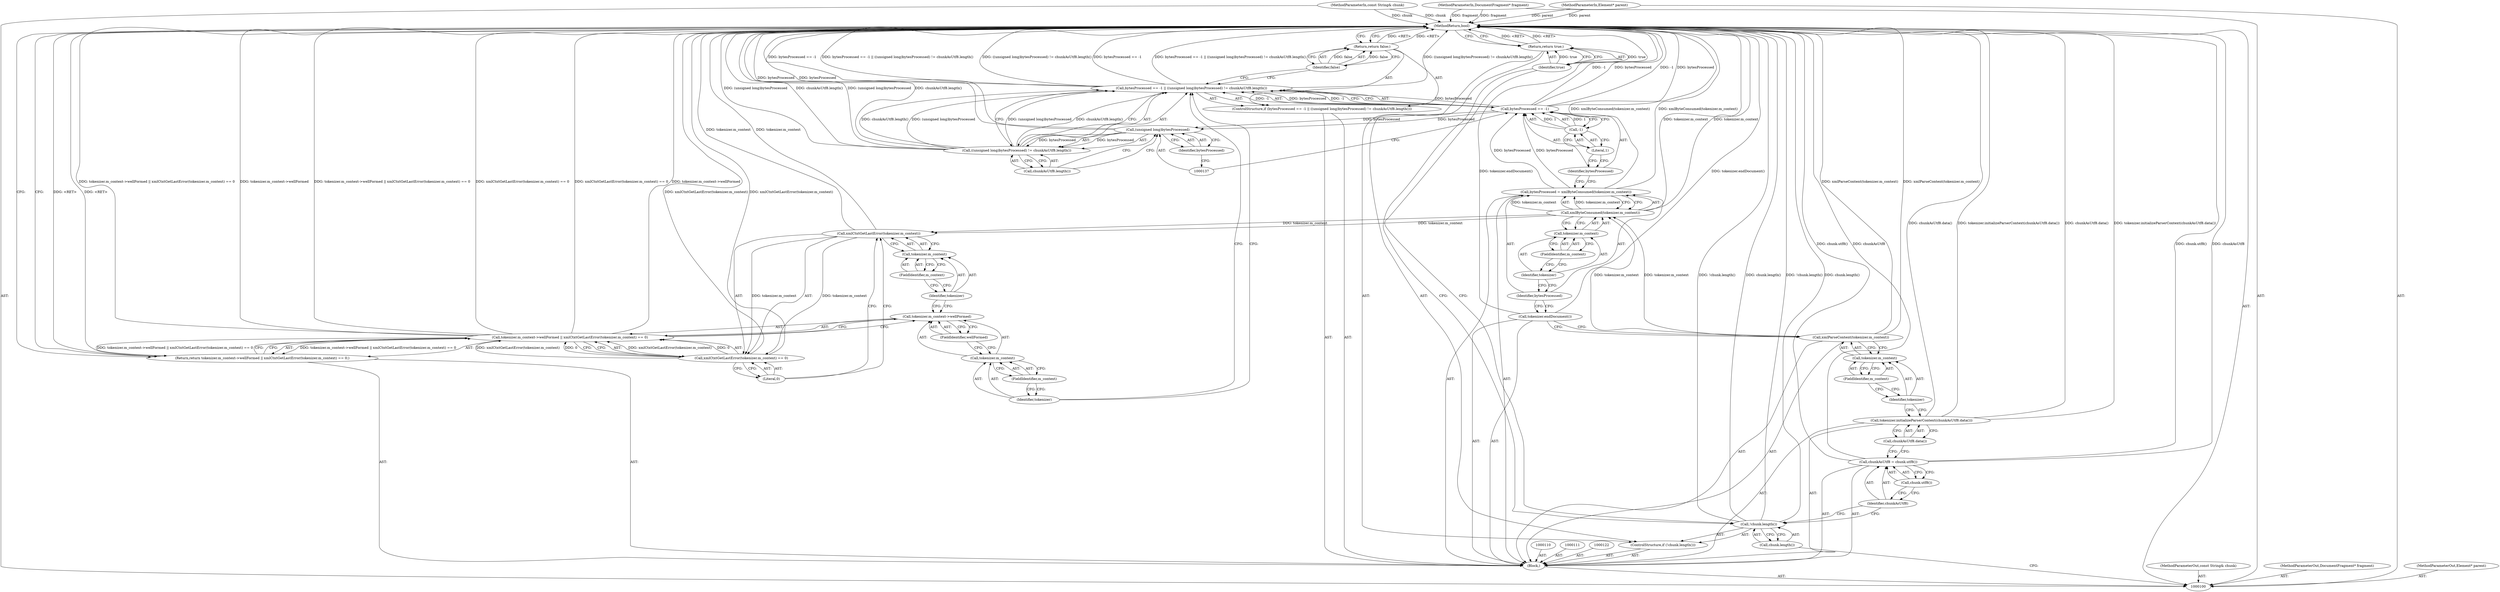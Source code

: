 digraph "0_Chrome_a1ce1b69e269a7e61ea0bf0691b90be0cbe9b4c5" {
"1000155" [label="(MethodReturn,bool)"];
"1000101" [label="(MethodParameterIn,const String& chunk)"];
"1000241" [label="(MethodParameterOut,const String& chunk)"];
"1000102" [label="(MethodParameterIn,DocumentFragment* fragment)"];
"1000242" [label="(MethodParameterOut,DocumentFragment* fragment)"];
"1000103" [label="(MethodParameterIn,Element* parent)"];
"1000243" [label="(MethodParameterOut,Element* parent)"];
"1000118" [label="(Call,tokenizer.m_context)"];
"1000119" [label="(Identifier,tokenizer)"];
"1000120" [label="(FieldIdentifier,m_context)"];
"1000117" [label="(Call,xmlParseContent(tokenizer.m_context))"];
"1000121" [label="(Call,tokenizer.endDocument())"];
"1000123" [label="(Call,bytesProcessed = xmlByteConsumed(tokenizer.m_context))"];
"1000124" [label="(Identifier,bytesProcessed)"];
"1000125" [label="(Call,xmlByteConsumed(tokenizer.m_context))"];
"1000126" [label="(Call,tokenizer.m_context)"];
"1000127" [label="(Identifier,tokenizer)"];
"1000128" [label="(FieldIdentifier,m_context)"];
"1000133" [label="(Call,-1)"];
"1000134" [label="(Literal,1)"];
"1000135" [label="(Call,((unsigned long)bytesProcessed) != chunkAsUtf8.length())"];
"1000136" [label="(Call,(unsigned long)bytesProcessed)"];
"1000129" [label="(ControlStructure,if (bytesProcessed == -1 || ((unsigned long)bytesProcessed) != chunkAsUtf8.length()))"];
"1000138" [label="(Identifier,bytesProcessed)"];
"1000139" [label="(Call,chunkAsUtf8.length())"];
"1000130" [label="(Call,bytesProcessed == -1 || ((unsigned long)bytesProcessed) != chunkAsUtf8.length())"];
"1000131" [label="(Call,bytesProcessed == -1)"];
"1000132" [label="(Identifier,bytesProcessed)"];
"1000141" [label="(Identifier,false)"];
"1000140" [label="(Return,return false;)"];
"1000143" [label="(Call,tokenizer.m_context->wellFormed || xmlCtxtGetLastError(tokenizer.m_context) == 0)"];
"1000144" [label="(Call,tokenizer.m_context->wellFormed)"];
"1000145" [label="(Call,tokenizer.m_context)"];
"1000146" [label="(Identifier,tokenizer)"];
"1000147" [label="(FieldIdentifier,m_context)"];
"1000148" [label="(FieldIdentifier,wellFormed)"];
"1000142" [label="(Return,return tokenizer.m_context->wellFormed || xmlCtxtGetLastError(tokenizer.m_context) == 0;)"];
"1000149" [label="(Call,xmlCtxtGetLastError(tokenizer.m_context) == 0)"];
"1000150" [label="(Call,xmlCtxtGetLastError(tokenizer.m_context))"];
"1000151" [label="(Call,tokenizer.m_context)"];
"1000152" [label="(Identifier,tokenizer)"];
"1000153" [label="(FieldIdentifier,m_context)"];
"1000154" [label="(Literal,0)"];
"1000104" [label="(Block,)"];
"1000105" [label="(ControlStructure,if (!chunk.length()))"];
"1000106" [label="(Call,!chunk.length())"];
"1000107" [label="(Call,chunk.length())"];
"1000109" [label="(Identifier,true)"];
"1000108" [label="(Return,return true;)"];
"1000112" [label="(Call,chunkAsUtf8 = chunk.utf8())"];
"1000113" [label="(Identifier,chunkAsUtf8)"];
"1000114" [label="(Call,chunk.utf8())"];
"1000116" [label="(Call,chunkAsUtf8.data())"];
"1000115" [label="(Call,tokenizer.initializeParserContext(chunkAsUtf8.data()))"];
"1000155" -> "1000100"  [label="AST: "];
"1000155" -> "1000108"  [label="CFG: "];
"1000155" -> "1000140"  [label="CFG: "];
"1000155" -> "1000142"  [label="CFG: "];
"1000142" -> "1000155"  [label="DDG: <RET>"];
"1000108" -> "1000155"  [label="DDG: <RET>"];
"1000117" -> "1000155"  [label="DDG: xmlParseContent(tokenizer.m_context)"];
"1000123" -> "1000155"  [label="DDG: xmlByteConsumed(tokenizer.m_context)"];
"1000112" -> "1000155"  [label="DDG: chunk.utf8()"];
"1000112" -> "1000155"  [label="DDG: chunkAsUtf8"];
"1000143" -> "1000155"  [label="DDG: xmlCtxtGetLastError(tokenizer.m_context) == 0"];
"1000143" -> "1000155"  [label="DDG: tokenizer.m_context->wellFormed"];
"1000143" -> "1000155"  [label="DDG: tokenizer.m_context->wellFormed || xmlCtxtGetLastError(tokenizer.m_context) == 0"];
"1000149" -> "1000155"  [label="DDG: xmlCtxtGetLastError(tokenizer.m_context)"];
"1000136" -> "1000155"  [label="DDG: bytesProcessed"];
"1000115" -> "1000155"  [label="DDG: chunkAsUtf8.data()"];
"1000115" -> "1000155"  [label="DDG: tokenizer.initializeParserContext(chunkAsUtf8.data())"];
"1000106" -> "1000155"  [label="DDG: !chunk.length()"];
"1000106" -> "1000155"  [label="DDG: chunk.length()"];
"1000130" -> "1000155"  [label="DDG: bytesProcessed == -1"];
"1000130" -> "1000155"  [label="DDG: bytesProcessed == -1 || ((unsigned long)bytesProcessed) != chunkAsUtf8.length()"];
"1000130" -> "1000155"  [label="DDG: ((unsigned long)bytesProcessed) != chunkAsUtf8.length()"];
"1000125" -> "1000155"  [label="DDG: tokenizer.m_context"];
"1000150" -> "1000155"  [label="DDG: tokenizer.m_context"];
"1000131" -> "1000155"  [label="DDG: bytesProcessed"];
"1000131" -> "1000155"  [label="DDG: -1"];
"1000135" -> "1000155"  [label="DDG: chunkAsUtf8.length()"];
"1000135" -> "1000155"  [label="DDG: (unsigned long)bytesProcessed"];
"1000103" -> "1000155"  [label="DDG: parent"];
"1000121" -> "1000155"  [label="DDG: tokenizer.endDocument()"];
"1000102" -> "1000155"  [label="DDG: fragment"];
"1000101" -> "1000155"  [label="DDG: chunk"];
"1000140" -> "1000155"  [label="DDG: <RET>"];
"1000101" -> "1000100"  [label="AST: "];
"1000101" -> "1000155"  [label="DDG: chunk"];
"1000241" -> "1000100"  [label="AST: "];
"1000102" -> "1000100"  [label="AST: "];
"1000102" -> "1000155"  [label="DDG: fragment"];
"1000242" -> "1000100"  [label="AST: "];
"1000103" -> "1000100"  [label="AST: "];
"1000103" -> "1000155"  [label="DDG: parent"];
"1000243" -> "1000100"  [label="AST: "];
"1000118" -> "1000117"  [label="AST: "];
"1000118" -> "1000120"  [label="CFG: "];
"1000119" -> "1000118"  [label="AST: "];
"1000120" -> "1000118"  [label="AST: "];
"1000117" -> "1000118"  [label="CFG: "];
"1000119" -> "1000118"  [label="AST: "];
"1000119" -> "1000115"  [label="CFG: "];
"1000120" -> "1000119"  [label="CFG: "];
"1000120" -> "1000118"  [label="AST: "];
"1000120" -> "1000119"  [label="CFG: "];
"1000118" -> "1000120"  [label="CFG: "];
"1000117" -> "1000104"  [label="AST: "];
"1000117" -> "1000118"  [label="CFG: "];
"1000118" -> "1000117"  [label="AST: "];
"1000121" -> "1000117"  [label="CFG: "];
"1000117" -> "1000155"  [label="DDG: xmlParseContent(tokenizer.m_context)"];
"1000117" -> "1000125"  [label="DDG: tokenizer.m_context"];
"1000121" -> "1000104"  [label="AST: "];
"1000121" -> "1000117"  [label="CFG: "];
"1000124" -> "1000121"  [label="CFG: "];
"1000121" -> "1000155"  [label="DDG: tokenizer.endDocument()"];
"1000123" -> "1000104"  [label="AST: "];
"1000123" -> "1000125"  [label="CFG: "];
"1000124" -> "1000123"  [label="AST: "];
"1000125" -> "1000123"  [label="AST: "];
"1000132" -> "1000123"  [label="CFG: "];
"1000123" -> "1000155"  [label="DDG: xmlByteConsumed(tokenizer.m_context)"];
"1000125" -> "1000123"  [label="DDG: tokenizer.m_context"];
"1000123" -> "1000131"  [label="DDG: bytesProcessed"];
"1000124" -> "1000123"  [label="AST: "];
"1000124" -> "1000121"  [label="CFG: "];
"1000127" -> "1000124"  [label="CFG: "];
"1000125" -> "1000123"  [label="AST: "];
"1000125" -> "1000126"  [label="CFG: "];
"1000126" -> "1000125"  [label="AST: "];
"1000123" -> "1000125"  [label="CFG: "];
"1000125" -> "1000155"  [label="DDG: tokenizer.m_context"];
"1000125" -> "1000123"  [label="DDG: tokenizer.m_context"];
"1000117" -> "1000125"  [label="DDG: tokenizer.m_context"];
"1000125" -> "1000150"  [label="DDG: tokenizer.m_context"];
"1000126" -> "1000125"  [label="AST: "];
"1000126" -> "1000128"  [label="CFG: "];
"1000127" -> "1000126"  [label="AST: "];
"1000128" -> "1000126"  [label="AST: "];
"1000125" -> "1000126"  [label="CFG: "];
"1000127" -> "1000126"  [label="AST: "];
"1000127" -> "1000124"  [label="CFG: "];
"1000128" -> "1000127"  [label="CFG: "];
"1000128" -> "1000126"  [label="AST: "];
"1000128" -> "1000127"  [label="CFG: "];
"1000126" -> "1000128"  [label="CFG: "];
"1000133" -> "1000131"  [label="AST: "];
"1000133" -> "1000134"  [label="CFG: "];
"1000134" -> "1000133"  [label="AST: "];
"1000131" -> "1000133"  [label="CFG: "];
"1000133" -> "1000131"  [label="DDG: 1"];
"1000134" -> "1000133"  [label="AST: "];
"1000134" -> "1000132"  [label="CFG: "];
"1000133" -> "1000134"  [label="CFG: "];
"1000135" -> "1000130"  [label="AST: "];
"1000135" -> "1000139"  [label="CFG: "];
"1000136" -> "1000135"  [label="AST: "];
"1000139" -> "1000135"  [label="AST: "];
"1000130" -> "1000135"  [label="CFG: "];
"1000135" -> "1000155"  [label="DDG: chunkAsUtf8.length()"];
"1000135" -> "1000155"  [label="DDG: (unsigned long)bytesProcessed"];
"1000135" -> "1000130"  [label="DDG: (unsigned long)bytesProcessed"];
"1000135" -> "1000130"  [label="DDG: chunkAsUtf8.length()"];
"1000136" -> "1000135"  [label="DDG: bytesProcessed"];
"1000136" -> "1000135"  [label="AST: "];
"1000136" -> "1000138"  [label="CFG: "];
"1000137" -> "1000136"  [label="AST: "];
"1000138" -> "1000136"  [label="AST: "];
"1000139" -> "1000136"  [label="CFG: "];
"1000136" -> "1000155"  [label="DDG: bytesProcessed"];
"1000136" -> "1000135"  [label="DDG: bytesProcessed"];
"1000131" -> "1000136"  [label="DDG: bytesProcessed"];
"1000129" -> "1000104"  [label="AST: "];
"1000130" -> "1000129"  [label="AST: "];
"1000140" -> "1000129"  [label="AST: "];
"1000138" -> "1000136"  [label="AST: "];
"1000138" -> "1000137"  [label="CFG: "];
"1000136" -> "1000138"  [label="CFG: "];
"1000139" -> "1000135"  [label="AST: "];
"1000139" -> "1000136"  [label="CFG: "];
"1000135" -> "1000139"  [label="CFG: "];
"1000130" -> "1000129"  [label="AST: "];
"1000130" -> "1000131"  [label="CFG: "];
"1000130" -> "1000135"  [label="CFG: "];
"1000131" -> "1000130"  [label="AST: "];
"1000135" -> "1000130"  [label="AST: "];
"1000141" -> "1000130"  [label="CFG: "];
"1000146" -> "1000130"  [label="CFG: "];
"1000130" -> "1000155"  [label="DDG: bytesProcessed == -1"];
"1000130" -> "1000155"  [label="DDG: bytesProcessed == -1 || ((unsigned long)bytesProcessed) != chunkAsUtf8.length()"];
"1000130" -> "1000155"  [label="DDG: ((unsigned long)bytesProcessed) != chunkAsUtf8.length()"];
"1000131" -> "1000130"  [label="DDG: bytesProcessed"];
"1000131" -> "1000130"  [label="DDG: -1"];
"1000135" -> "1000130"  [label="DDG: (unsigned long)bytesProcessed"];
"1000135" -> "1000130"  [label="DDG: chunkAsUtf8.length()"];
"1000131" -> "1000130"  [label="AST: "];
"1000131" -> "1000133"  [label="CFG: "];
"1000132" -> "1000131"  [label="AST: "];
"1000133" -> "1000131"  [label="AST: "];
"1000137" -> "1000131"  [label="CFG: "];
"1000130" -> "1000131"  [label="CFG: "];
"1000131" -> "1000155"  [label="DDG: bytesProcessed"];
"1000131" -> "1000155"  [label="DDG: -1"];
"1000131" -> "1000130"  [label="DDG: bytesProcessed"];
"1000131" -> "1000130"  [label="DDG: -1"];
"1000123" -> "1000131"  [label="DDG: bytesProcessed"];
"1000133" -> "1000131"  [label="DDG: 1"];
"1000131" -> "1000136"  [label="DDG: bytesProcessed"];
"1000132" -> "1000131"  [label="AST: "];
"1000132" -> "1000123"  [label="CFG: "];
"1000134" -> "1000132"  [label="CFG: "];
"1000141" -> "1000140"  [label="AST: "];
"1000141" -> "1000130"  [label="CFG: "];
"1000140" -> "1000141"  [label="CFG: "];
"1000141" -> "1000140"  [label="DDG: false"];
"1000140" -> "1000129"  [label="AST: "];
"1000140" -> "1000141"  [label="CFG: "];
"1000141" -> "1000140"  [label="AST: "];
"1000155" -> "1000140"  [label="CFG: "];
"1000140" -> "1000155"  [label="DDG: <RET>"];
"1000141" -> "1000140"  [label="DDG: false"];
"1000143" -> "1000142"  [label="AST: "];
"1000143" -> "1000144"  [label="CFG: "];
"1000143" -> "1000149"  [label="CFG: "];
"1000144" -> "1000143"  [label="AST: "];
"1000149" -> "1000143"  [label="AST: "];
"1000142" -> "1000143"  [label="CFG: "];
"1000143" -> "1000155"  [label="DDG: xmlCtxtGetLastError(tokenizer.m_context) == 0"];
"1000143" -> "1000155"  [label="DDG: tokenizer.m_context->wellFormed"];
"1000143" -> "1000155"  [label="DDG: tokenizer.m_context->wellFormed || xmlCtxtGetLastError(tokenizer.m_context) == 0"];
"1000143" -> "1000142"  [label="DDG: tokenizer.m_context->wellFormed || xmlCtxtGetLastError(tokenizer.m_context) == 0"];
"1000149" -> "1000143"  [label="DDG: xmlCtxtGetLastError(tokenizer.m_context)"];
"1000149" -> "1000143"  [label="DDG: 0"];
"1000144" -> "1000143"  [label="AST: "];
"1000144" -> "1000148"  [label="CFG: "];
"1000145" -> "1000144"  [label="AST: "];
"1000148" -> "1000144"  [label="AST: "];
"1000152" -> "1000144"  [label="CFG: "];
"1000143" -> "1000144"  [label="CFG: "];
"1000145" -> "1000144"  [label="AST: "];
"1000145" -> "1000147"  [label="CFG: "];
"1000146" -> "1000145"  [label="AST: "];
"1000147" -> "1000145"  [label="AST: "];
"1000148" -> "1000145"  [label="CFG: "];
"1000146" -> "1000145"  [label="AST: "];
"1000146" -> "1000130"  [label="CFG: "];
"1000147" -> "1000146"  [label="CFG: "];
"1000147" -> "1000145"  [label="AST: "];
"1000147" -> "1000146"  [label="CFG: "];
"1000145" -> "1000147"  [label="CFG: "];
"1000148" -> "1000144"  [label="AST: "];
"1000148" -> "1000145"  [label="CFG: "];
"1000144" -> "1000148"  [label="CFG: "];
"1000142" -> "1000104"  [label="AST: "];
"1000142" -> "1000143"  [label="CFG: "];
"1000143" -> "1000142"  [label="AST: "];
"1000155" -> "1000142"  [label="CFG: "];
"1000142" -> "1000155"  [label="DDG: <RET>"];
"1000143" -> "1000142"  [label="DDG: tokenizer.m_context->wellFormed || xmlCtxtGetLastError(tokenizer.m_context) == 0"];
"1000149" -> "1000143"  [label="AST: "];
"1000149" -> "1000154"  [label="CFG: "];
"1000150" -> "1000149"  [label="AST: "];
"1000154" -> "1000149"  [label="AST: "];
"1000143" -> "1000149"  [label="CFG: "];
"1000149" -> "1000155"  [label="DDG: xmlCtxtGetLastError(tokenizer.m_context)"];
"1000149" -> "1000143"  [label="DDG: xmlCtxtGetLastError(tokenizer.m_context)"];
"1000149" -> "1000143"  [label="DDG: 0"];
"1000150" -> "1000149"  [label="DDG: tokenizer.m_context"];
"1000150" -> "1000149"  [label="AST: "];
"1000150" -> "1000151"  [label="CFG: "];
"1000151" -> "1000150"  [label="AST: "];
"1000154" -> "1000150"  [label="CFG: "];
"1000150" -> "1000155"  [label="DDG: tokenizer.m_context"];
"1000150" -> "1000149"  [label="DDG: tokenizer.m_context"];
"1000125" -> "1000150"  [label="DDG: tokenizer.m_context"];
"1000151" -> "1000150"  [label="AST: "];
"1000151" -> "1000153"  [label="CFG: "];
"1000152" -> "1000151"  [label="AST: "];
"1000153" -> "1000151"  [label="AST: "];
"1000150" -> "1000151"  [label="CFG: "];
"1000152" -> "1000151"  [label="AST: "];
"1000152" -> "1000144"  [label="CFG: "];
"1000153" -> "1000152"  [label="CFG: "];
"1000153" -> "1000151"  [label="AST: "];
"1000153" -> "1000152"  [label="CFG: "];
"1000151" -> "1000153"  [label="CFG: "];
"1000154" -> "1000149"  [label="AST: "];
"1000154" -> "1000150"  [label="CFG: "];
"1000149" -> "1000154"  [label="CFG: "];
"1000104" -> "1000100"  [label="AST: "];
"1000105" -> "1000104"  [label="AST: "];
"1000110" -> "1000104"  [label="AST: "];
"1000111" -> "1000104"  [label="AST: "];
"1000112" -> "1000104"  [label="AST: "];
"1000115" -> "1000104"  [label="AST: "];
"1000117" -> "1000104"  [label="AST: "];
"1000121" -> "1000104"  [label="AST: "];
"1000122" -> "1000104"  [label="AST: "];
"1000123" -> "1000104"  [label="AST: "];
"1000129" -> "1000104"  [label="AST: "];
"1000142" -> "1000104"  [label="AST: "];
"1000105" -> "1000104"  [label="AST: "];
"1000106" -> "1000105"  [label="AST: "];
"1000108" -> "1000105"  [label="AST: "];
"1000106" -> "1000105"  [label="AST: "];
"1000106" -> "1000107"  [label="CFG: "];
"1000107" -> "1000106"  [label="AST: "];
"1000109" -> "1000106"  [label="CFG: "];
"1000113" -> "1000106"  [label="CFG: "];
"1000106" -> "1000155"  [label="DDG: !chunk.length()"];
"1000106" -> "1000155"  [label="DDG: chunk.length()"];
"1000107" -> "1000106"  [label="AST: "];
"1000107" -> "1000100"  [label="CFG: "];
"1000106" -> "1000107"  [label="CFG: "];
"1000109" -> "1000108"  [label="AST: "];
"1000109" -> "1000106"  [label="CFG: "];
"1000108" -> "1000109"  [label="CFG: "];
"1000109" -> "1000108"  [label="DDG: true"];
"1000108" -> "1000105"  [label="AST: "];
"1000108" -> "1000109"  [label="CFG: "];
"1000109" -> "1000108"  [label="AST: "];
"1000155" -> "1000108"  [label="CFG: "];
"1000108" -> "1000155"  [label="DDG: <RET>"];
"1000109" -> "1000108"  [label="DDG: true"];
"1000112" -> "1000104"  [label="AST: "];
"1000112" -> "1000114"  [label="CFG: "];
"1000113" -> "1000112"  [label="AST: "];
"1000114" -> "1000112"  [label="AST: "];
"1000116" -> "1000112"  [label="CFG: "];
"1000112" -> "1000155"  [label="DDG: chunk.utf8()"];
"1000112" -> "1000155"  [label="DDG: chunkAsUtf8"];
"1000113" -> "1000112"  [label="AST: "];
"1000113" -> "1000106"  [label="CFG: "];
"1000114" -> "1000113"  [label="CFG: "];
"1000114" -> "1000112"  [label="AST: "];
"1000114" -> "1000113"  [label="CFG: "];
"1000112" -> "1000114"  [label="CFG: "];
"1000116" -> "1000115"  [label="AST: "];
"1000116" -> "1000112"  [label="CFG: "];
"1000115" -> "1000116"  [label="CFG: "];
"1000115" -> "1000104"  [label="AST: "];
"1000115" -> "1000116"  [label="CFG: "];
"1000116" -> "1000115"  [label="AST: "];
"1000119" -> "1000115"  [label="CFG: "];
"1000115" -> "1000155"  [label="DDG: chunkAsUtf8.data()"];
"1000115" -> "1000155"  [label="DDG: tokenizer.initializeParserContext(chunkAsUtf8.data())"];
}
